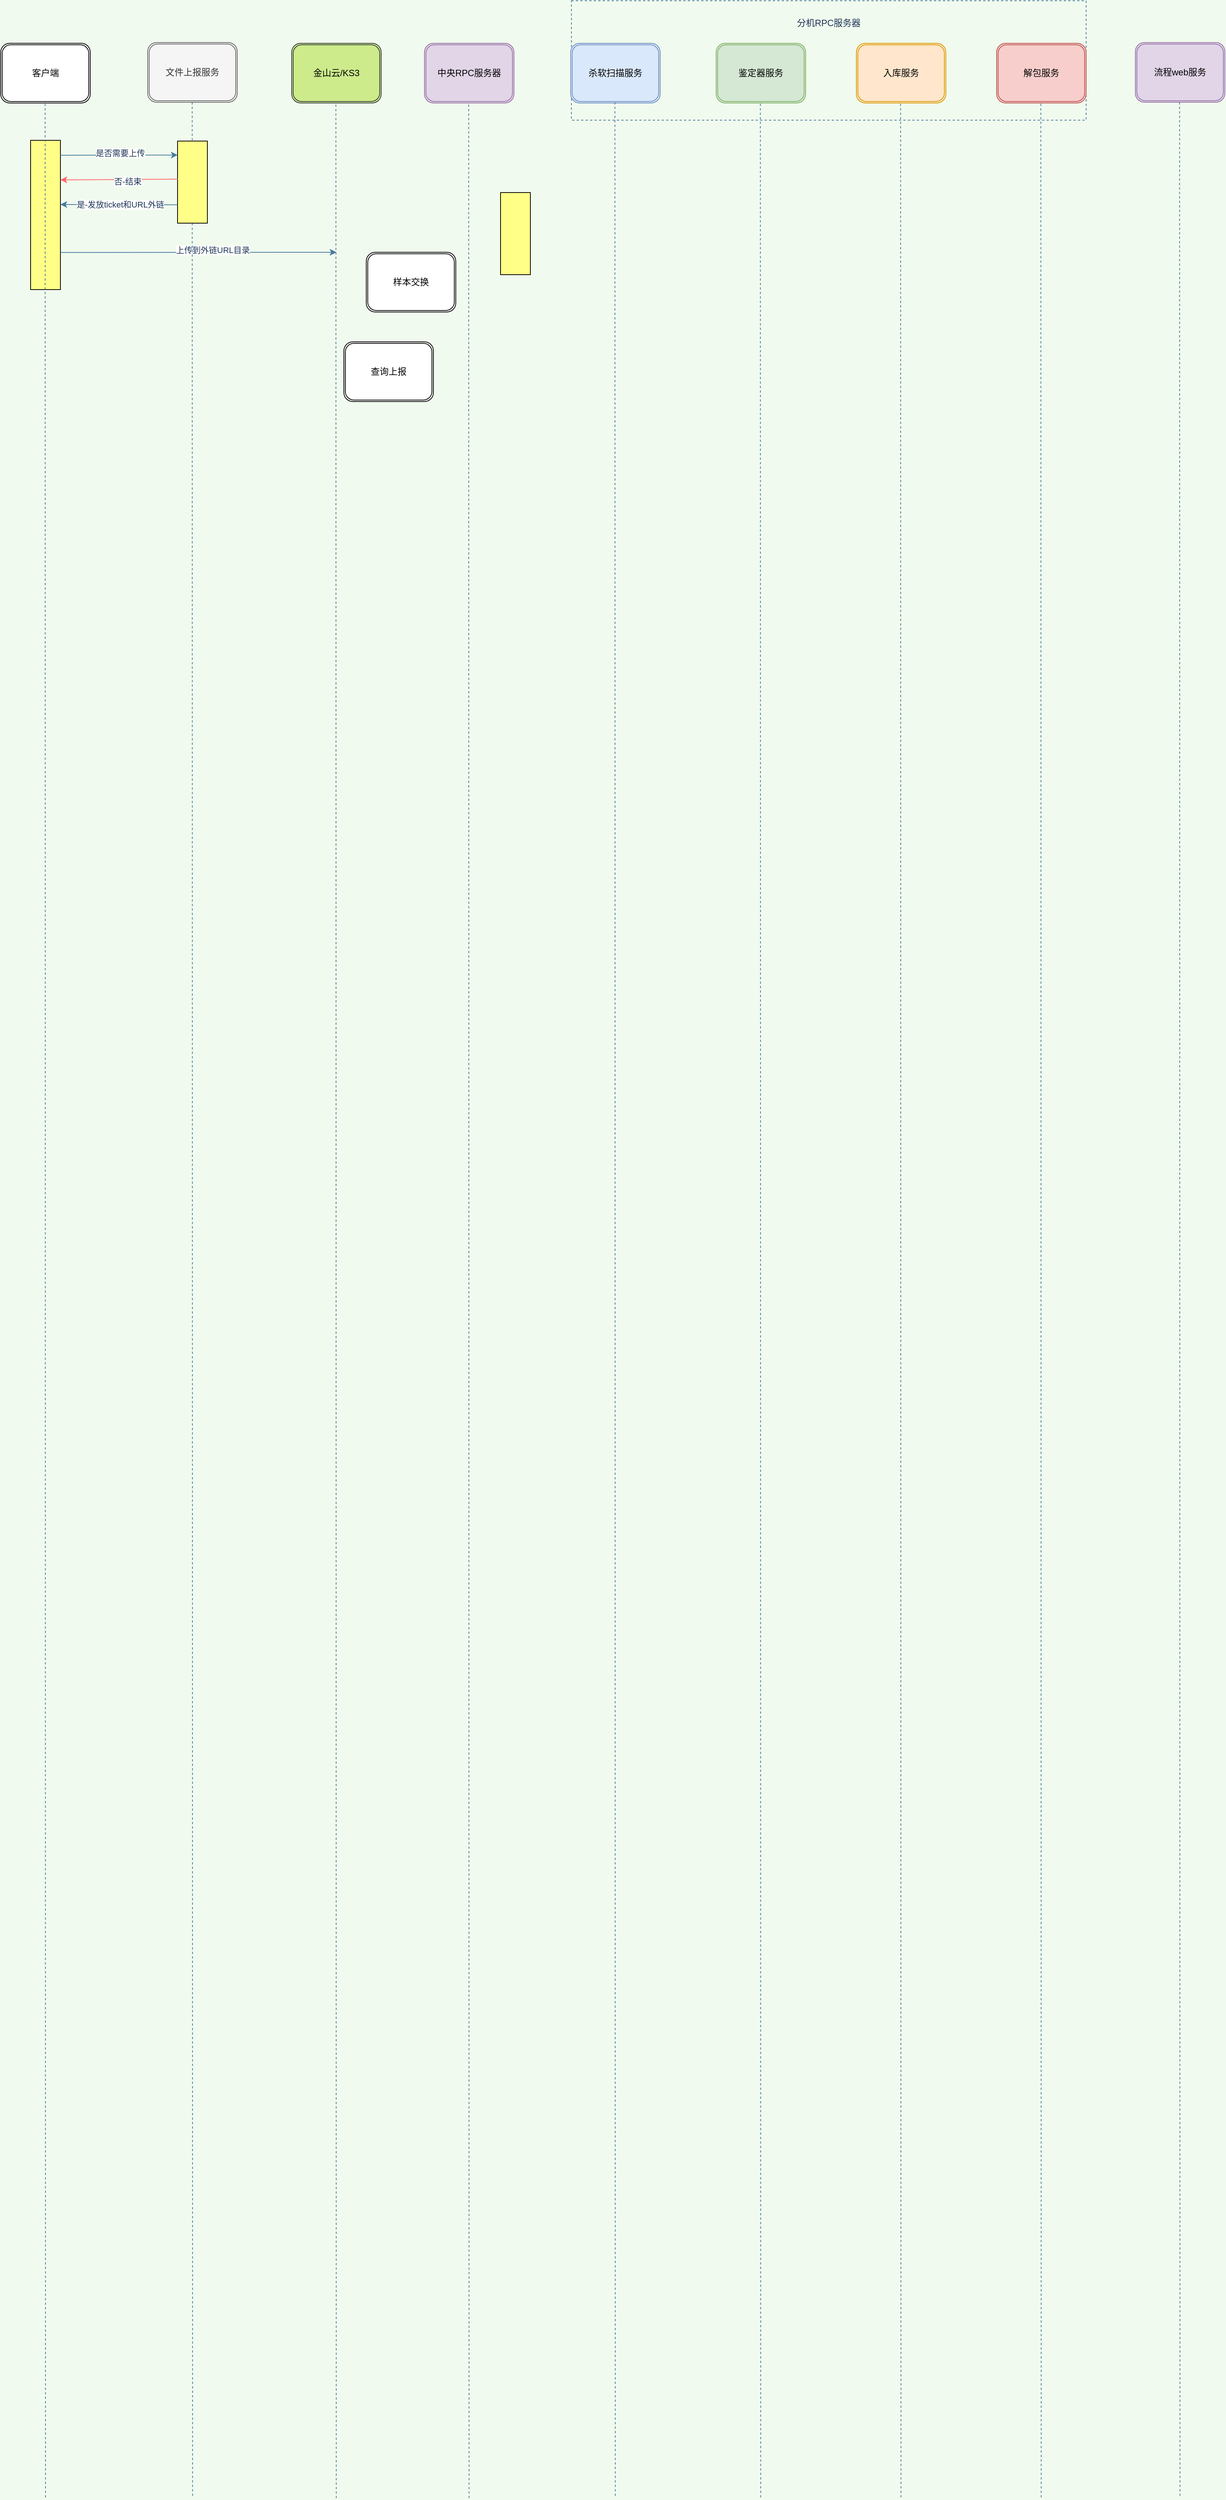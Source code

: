 <mxfile version="14.9.0" type="github">
  <diagram id="tpBG7AxIHuY1awPjeITL" name="Page-1">
    <mxGraphModel dx="1565" dy="398" grid="1" gridSize="10" guides="1" tooltips="1" connect="1" arrows="1" fold="1" page="1" pageScale="1" pageWidth="827" pageHeight="1169" background="#F1FAEE" math="0" shadow="0">
      <root>
        <mxCell id="0" />
        <mxCell id="1" parent="0" />
        <mxCell id="G1Jo3BN_IHVQqCNElftp-154" value="&lt;br&gt;分机RPC服务器&lt;br&gt;&lt;br&gt;&lt;br&gt;&lt;br&gt;&lt;br&gt;&lt;br&gt;&lt;br&gt;&lt;br&gt;&lt;br&gt;" style="rounded=0;whiteSpace=wrap;html=1;sketch=0;fontColor=#1D3557;strokeColor=#457B9D;dashed=1;fillColor=none;" vertex="1" parent="1">
          <mxGeometry x="665" y="153" width="690" height="160" as="geometry" />
        </mxCell>
        <mxCell id="G1Jo3BN_IHVQqCNElftp-156" value="查询上报" style="shape=ext;double=1;rounded=1;whiteSpace=wrap;html=1;sketch=0;" vertex="1" parent="1">
          <mxGeometry x="360" y="610" width="120" height="80" as="geometry" />
        </mxCell>
        <mxCell id="G1Jo3BN_IHVQqCNElftp-157" value="样本交换" style="shape=ext;double=1;rounded=1;whiteSpace=wrap;html=1;sketch=0;" vertex="1" parent="1">
          <mxGeometry x="390" y="490" width="120" height="80" as="geometry" />
        </mxCell>
        <mxCell id="G1Jo3BN_IHVQqCNElftp-160" value="" style="whiteSpace=wrap;html=1;rounded=0;sketch=0;fillColor=#ffff88;" vertex="1" parent="1">
          <mxGeometry x="570" y="410" width="40" height="110" as="geometry" />
        </mxCell>
        <mxCell id="G1Jo3BN_IHVQqCNElftp-159" value="" style="whiteSpace=wrap;html=1;rounded=0;sketch=0;fillColor=#ffff88;" vertex="1" parent="1">
          <mxGeometry x="-60" y="340" width="40" height="200" as="geometry" />
        </mxCell>
        <mxCell id="G1Jo3BN_IHVQqCNElftp-170" value="" style="group" vertex="1" connectable="0" parent="1">
          <mxGeometry x="-100" y="210" width="120" height="3288" as="geometry" />
        </mxCell>
        <mxCell id="G1Jo3BN_IHVQqCNElftp-158" value="客户端" style="shape=ext;double=1;rounded=1;whiteSpace=wrap;html=1;sketch=0;" vertex="1" parent="G1Jo3BN_IHVQqCNElftp-170">
          <mxGeometry width="120" height="80" as="geometry" />
        </mxCell>
        <mxCell id="G1Jo3BN_IHVQqCNElftp-161" value="" style="endArrow=none;dashed=1;html=1;fontColor=#1D3557;strokeColor=#457B9D;fillColor=#A8DADC;" edge="1" parent="G1Jo3BN_IHVQqCNElftp-170">
          <mxGeometry width="50" height="50" relative="1" as="geometry">
            <mxPoint x="60" y="3288" as="sourcePoint" />
            <mxPoint x="59.5" y="78" as="targetPoint" />
          </mxGeometry>
        </mxCell>
        <mxCell id="G1Jo3BN_IHVQqCNElftp-192" value="" style="endArrow=classic;html=1;fontColor=#1D3557;strokeColor=#457B9D;fillColor=#A8DADC;" edge="1" parent="G1Jo3BN_IHVQqCNElftp-170">
          <mxGeometry width="50" height="50" relative="1" as="geometry">
            <mxPoint x="80" y="280.3" as="sourcePoint" />
            <mxPoint x="450" y="280" as="targetPoint" />
          </mxGeometry>
        </mxCell>
        <mxCell id="G1Jo3BN_IHVQqCNElftp-193" value="上传到外链URL目录" style="edgeLabel;html=1;align=center;verticalAlign=middle;resizable=0;points=[];fontColor=#1D3557;" vertex="1" connectable="0" parent="G1Jo3BN_IHVQqCNElftp-192">
          <mxGeometry x="0.161" y="3" relative="1" as="geometry">
            <mxPoint x="-11" as="offset" />
          </mxGeometry>
        </mxCell>
        <mxCell id="G1Jo3BN_IHVQqCNElftp-171" value="" style="group" vertex="1" connectable="0" parent="1">
          <mxGeometry x="97" y="209" width="120" height="3287" as="geometry" />
        </mxCell>
        <mxCell id="LrFnlgKekaoEcTwpI7f7-3" value="文件上报服务" style="shape=ext;double=1;rounded=1;whiteSpace=wrap;html=1;sketch=0;fillColor=#f5f5f5;strokeColor=#666666;fontColor=#333333;" parent="G1Jo3BN_IHVQqCNElftp-171" vertex="1">
          <mxGeometry width="120" height="80" as="geometry" />
        </mxCell>
        <mxCell id="G1Jo3BN_IHVQqCNElftp-163" value="" style="endArrow=none;dashed=1;html=1;fontColor=#1D3557;strokeColor=#457B9D;fillColor=#A8DADC;" edge="1" parent="G1Jo3BN_IHVQqCNElftp-171">
          <mxGeometry width="50" height="50" relative="1" as="geometry">
            <mxPoint x="60.16" y="3287" as="sourcePoint" />
            <mxPoint x="59.66" y="77" as="targetPoint" />
          </mxGeometry>
        </mxCell>
        <mxCell id="G1Jo3BN_IHVQqCNElftp-178" value="" style="whiteSpace=wrap;html=1;rounded=0;sketch=0;fillColor=#ffff88;" vertex="1" parent="G1Jo3BN_IHVQqCNElftp-171">
          <mxGeometry x="40" y="132" width="40" height="110" as="geometry" />
        </mxCell>
        <mxCell id="G1Jo3BN_IHVQqCNElftp-172" value="" style="group" vertex="1" connectable="0" parent="1">
          <mxGeometry x="468" y="210" width="120" height="3289" as="geometry" />
        </mxCell>
        <mxCell id="G1Jo3BN_IHVQqCNElftp-155" value="&lt;font style=&quot;vertical-align: inherit&quot;&gt;&lt;font style=&quot;vertical-align: inherit&quot;&gt;&lt;font style=&quot;vertical-align: inherit&quot;&gt;&lt;font style=&quot;vertical-align: inherit&quot;&gt;&lt;font style=&quot;vertical-align: inherit&quot;&gt;&lt;font style=&quot;vertical-align: inherit&quot;&gt;中央RPC服务器&lt;/font&gt;&lt;/font&gt;&lt;/font&gt;&lt;/font&gt;&lt;/font&gt;&lt;/font&gt;" style="shape=ext;double=1;rounded=1;whiteSpace=wrap;html=1;sketch=0;fillColor=#e1d5e7;strokeColor=#9673a6;" vertex="1" parent="G1Jo3BN_IHVQqCNElftp-172">
          <mxGeometry width="120" height="80" as="geometry" />
        </mxCell>
        <mxCell id="G1Jo3BN_IHVQqCNElftp-164" value="" style="endArrow=none;dashed=1;html=1;fontColor=#1D3557;strokeColor=#457B9D;fillColor=#A8DADC;" edge="1" parent="G1Jo3BN_IHVQqCNElftp-172">
          <mxGeometry width="50" height="50" relative="1" as="geometry">
            <mxPoint x="59.79" y="3289" as="sourcePoint" />
            <mxPoint x="59.29" y="79" as="targetPoint" />
          </mxGeometry>
        </mxCell>
        <mxCell id="G1Jo3BN_IHVQqCNElftp-173" value="" style="group" vertex="1" connectable="0" parent="1">
          <mxGeometry x="664" y="210" width="120" height="3286" as="geometry" />
        </mxCell>
        <mxCell id="G1Jo3BN_IHVQqCNElftp-147" value="&lt;font style=&quot;vertical-align: inherit&quot;&gt;&lt;font style=&quot;vertical-align: inherit&quot;&gt;&lt;font style=&quot;vertical-align: inherit&quot;&gt;&lt;font style=&quot;vertical-align: inherit&quot;&gt;&lt;font style=&quot;vertical-align: inherit&quot;&gt;&lt;font style=&quot;vertical-align: inherit&quot;&gt;杀软扫描服务&lt;/font&gt;&lt;/font&gt;&lt;/font&gt;&lt;/font&gt;&lt;/font&gt;&lt;/font&gt;" style="shape=ext;double=1;rounded=1;whiteSpace=wrap;html=1;sketch=0;fillColor=#dae8fc;strokeColor=#6c8ebf;" vertex="1" parent="G1Jo3BN_IHVQqCNElftp-173">
          <mxGeometry width="120" height="80" as="geometry" />
        </mxCell>
        <mxCell id="G1Jo3BN_IHVQqCNElftp-166" value="" style="endArrow=none;dashed=1;html=1;fontColor=#1D3557;strokeColor=#457B9D;fillColor=#A8DADC;" edge="1" parent="G1Jo3BN_IHVQqCNElftp-173">
          <mxGeometry width="50" height="50" relative="1" as="geometry">
            <mxPoint x="59.79" y="3286" as="sourcePoint" />
            <mxPoint x="59.29" y="76" as="targetPoint" />
          </mxGeometry>
        </mxCell>
        <mxCell id="G1Jo3BN_IHVQqCNElftp-174" value="" style="group" vertex="1" connectable="0" parent="1">
          <mxGeometry x="859" y="210" width="120" height="3288" as="geometry" />
        </mxCell>
        <mxCell id="G1Jo3BN_IHVQqCNElftp-148" value="&lt;font style=&quot;vertical-align: inherit&quot;&gt;&lt;font style=&quot;vertical-align: inherit&quot;&gt;&lt;font style=&quot;vertical-align: inherit&quot;&gt;&lt;font style=&quot;vertical-align: inherit&quot;&gt;鉴定器服务&lt;/font&gt;&lt;/font&gt;&lt;/font&gt;&lt;/font&gt;" style="shape=ext;double=1;rounded=1;whiteSpace=wrap;html=1;sketch=0;fillColor=#d5e8d4;strokeColor=#82b366;" vertex="1" parent="G1Jo3BN_IHVQqCNElftp-174">
          <mxGeometry width="120" height="80" as="geometry" />
        </mxCell>
        <mxCell id="G1Jo3BN_IHVQqCNElftp-165" value="" style="endArrow=none;dashed=1;html=1;fontColor=#1D3557;strokeColor=#457B9D;fillColor=#A8DADC;" edge="1" parent="G1Jo3BN_IHVQqCNElftp-174">
          <mxGeometry width="50" height="50" relative="1" as="geometry">
            <mxPoint x="59.79" y="3288" as="sourcePoint" />
            <mxPoint x="59.29" y="78" as="targetPoint" />
          </mxGeometry>
        </mxCell>
        <mxCell id="G1Jo3BN_IHVQqCNElftp-175" value="" style="group" vertex="1" connectable="0" parent="1">
          <mxGeometry x="1047" y="210" width="120" height="3288" as="geometry" />
        </mxCell>
        <mxCell id="G1Jo3BN_IHVQqCNElftp-149" value="&lt;font style=&quot;vertical-align: inherit&quot;&gt;&lt;font style=&quot;vertical-align: inherit&quot;&gt;入库服务&lt;/font&gt;&lt;/font&gt;" style="shape=ext;double=1;rounded=1;whiteSpace=wrap;html=1;sketch=0;fillColor=#ffe6cc;strokeColor=#d79b00;" vertex="1" parent="G1Jo3BN_IHVQqCNElftp-175">
          <mxGeometry width="120" height="80" as="geometry" />
        </mxCell>
        <mxCell id="G1Jo3BN_IHVQqCNElftp-167" value="" style="endArrow=none;dashed=1;html=1;fontColor=#1D3557;strokeColor=#457B9D;fillColor=#A8DADC;" edge="1" parent="G1Jo3BN_IHVQqCNElftp-175">
          <mxGeometry width="50" height="50" relative="1" as="geometry">
            <mxPoint x="59.79" y="3288" as="sourcePoint" />
            <mxPoint x="59.29" y="78" as="targetPoint" />
          </mxGeometry>
        </mxCell>
        <mxCell id="G1Jo3BN_IHVQqCNElftp-176" value="" style="group" vertex="1" connectable="0" parent="1">
          <mxGeometry x="1235" y="210" width="120" height="3288" as="geometry" />
        </mxCell>
        <mxCell id="G1Jo3BN_IHVQqCNElftp-150" value="&lt;font style=&quot;vertical-align: inherit&quot;&gt;&lt;font style=&quot;vertical-align: inherit&quot;&gt;&lt;font style=&quot;vertical-align: inherit&quot;&gt;&lt;font style=&quot;vertical-align: inherit&quot;&gt;解包服务&lt;/font&gt;&lt;/font&gt;&lt;/font&gt;&lt;/font&gt;" style="shape=ext;double=1;rounded=1;whiteSpace=wrap;html=1;sketch=0;fillColor=#f8cecc;strokeColor=#b85450;" vertex="1" parent="G1Jo3BN_IHVQqCNElftp-176">
          <mxGeometry width="120" height="80" as="geometry" />
        </mxCell>
        <mxCell id="G1Jo3BN_IHVQqCNElftp-168" value="" style="endArrow=none;dashed=1;html=1;fontColor=#1D3557;strokeColor=#457B9D;fillColor=#A8DADC;" edge="1" parent="G1Jo3BN_IHVQqCNElftp-176">
          <mxGeometry width="50" height="50" relative="1" as="geometry">
            <mxPoint x="59.79" y="3288" as="sourcePoint" />
            <mxPoint x="59.29" y="78" as="targetPoint" />
          </mxGeometry>
        </mxCell>
        <mxCell id="G1Jo3BN_IHVQqCNElftp-177" value="" style="group" vertex="1" connectable="0" parent="1">
          <mxGeometry x="1421" y="209" width="120" height="3287" as="geometry" />
        </mxCell>
        <mxCell id="G1Jo3BN_IHVQqCNElftp-151" value="&lt;font style=&quot;vertical-align: inherit&quot;&gt;&lt;font style=&quot;vertical-align: inherit&quot;&gt;&lt;font style=&quot;vertical-align: inherit&quot;&gt;&lt;font style=&quot;vertical-align: inherit&quot;&gt;&lt;font style=&quot;vertical-align: inherit&quot;&gt;&lt;font style=&quot;vertical-align: inherit&quot;&gt;流程web服务&lt;/font&gt;&lt;/font&gt;&lt;/font&gt;&lt;/font&gt;&lt;/font&gt;&lt;/font&gt;" style="shape=ext;double=1;rounded=1;whiteSpace=wrap;html=1;sketch=0;fillColor=#e1d5e7;strokeColor=#9673a6;" vertex="1" parent="G1Jo3BN_IHVQqCNElftp-177">
          <mxGeometry width="120" height="80" as="geometry" />
        </mxCell>
        <mxCell id="G1Jo3BN_IHVQqCNElftp-169" value="" style="endArrow=none;dashed=1;html=1;fontColor=#1D3557;strokeColor=#457B9D;fillColor=#A8DADC;" edge="1" parent="G1Jo3BN_IHVQqCNElftp-177">
          <mxGeometry width="50" height="50" relative="1" as="geometry">
            <mxPoint x="59.79" y="3287" as="sourcePoint" />
            <mxPoint x="59.29" y="77" as="targetPoint" />
          </mxGeometry>
        </mxCell>
        <mxCell id="G1Jo3BN_IHVQqCNElftp-179" value="" style="endArrow=classic;html=1;fontColor=#1D3557;strokeColor=#457B9D;fillColor=#A8DADC;entryX=0.004;entryY=0.17;entryDx=0;entryDy=0;entryPerimeter=0;" edge="1" parent="1" target="G1Jo3BN_IHVQqCNElftp-178">
          <mxGeometry width="50" height="50" relative="1" as="geometry">
            <mxPoint x="-20" y="360" as="sourcePoint" />
            <mxPoint x="137" y="358" as="targetPoint" />
          </mxGeometry>
        </mxCell>
        <mxCell id="G1Jo3BN_IHVQqCNElftp-180" value="是否需要上传" style="edgeLabel;html=1;align=center;verticalAlign=middle;resizable=0;points=[];fontColor=#1D3557;" vertex="1" connectable="0" parent="G1Jo3BN_IHVQqCNElftp-179">
          <mxGeometry x="0.161" y="3" relative="1" as="geometry">
            <mxPoint x="-11" as="offset" />
          </mxGeometry>
        </mxCell>
        <mxCell id="G1Jo3BN_IHVQqCNElftp-181" value="" style="endArrow=classic;html=1;fontColor=#1D3557;strokeColor=#457B9D;fillColor=#A8DADC;exitX=-0.007;exitY=0.776;exitDx=0;exitDy=0;exitPerimeter=0;" edge="1" parent="1" source="G1Jo3BN_IHVQqCNElftp-178">
          <mxGeometry width="50" height="50" relative="1" as="geometry">
            <mxPoint x="-10" y="369.8" as="sourcePoint" />
            <mxPoint x="-20" y="426" as="targetPoint" />
          </mxGeometry>
        </mxCell>
        <mxCell id="G1Jo3BN_IHVQqCNElftp-182" value="是-发放ticket和URL外链" style="edgeLabel;html=1;align=center;verticalAlign=middle;resizable=0;points=[];fontColor=#1D3557;" vertex="1" connectable="0" parent="G1Jo3BN_IHVQqCNElftp-181">
          <mxGeometry x="0.161" y="3" relative="1" as="geometry">
            <mxPoint x="14" y="-3" as="offset" />
          </mxGeometry>
        </mxCell>
        <mxCell id="G1Jo3BN_IHVQqCNElftp-183" value="" style="endArrow=classic;html=1;fontColor=#1D3557;fillColor=#A8DADC;exitX=0.009;exitY=0.482;exitDx=0;exitDy=0;strokeColor=#FF6666;exitPerimeter=0;" edge="1" parent="1">
          <mxGeometry width="50" height="50" relative="1" as="geometry">
            <mxPoint x="137.36" y="392.02" as="sourcePoint" />
            <mxPoint x="-20" y="393" as="targetPoint" />
          </mxGeometry>
        </mxCell>
        <mxCell id="G1Jo3BN_IHVQqCNElftp-188" value="否-结束" style="edgeLabel;html=1;align=center;verticalAlign=middle;resizable=0;points=[];fontColor=#1D3557;" vertex="1" connectable="0" parent="G1Jo3BN_IHVQqCNElftp-183">
          <mxGeometry x="-0.137" y="2" relative="1" as="geometry">
            <mxPoint as="offset" />
          </mxGeometry>
        </mxCell>
        <mxCell id="G1Jo3BN_IHVQqCNElftp-189" value="" style="group" vertex="1" connectable="0" parent="1">
          <mxGeometry x="290" y="210" width="120" height="3289" as="geometry" />
        </mxCell>
        <mxCell id="G1Jo3BN_IHVQqCNElftp-190" value="&lt;font style=&quot;vertical-align: inherit&quot;&gt;&lt;font style=&quot;vertical-align: inherit&quot;&gt;&lt;font style=&quot;vertical-align: inherit&quot;&gt;&lt;font style=&quot;vertical-align: inherit&quot;&gt;&lt;font style=&quot;vertical-align: inherit&quot;&gt;&lt;font style=&quot;vertical-align: inherit&quot;&gt;金山云/KS3&lt;/font&gt;&lt;/font&gt;&lt;/font&gt;&lt;/font&gt;&lt;/font&gt;&lt;/font&gt;" style="shape=ext;double=1;rounded=1;whiteSpace=wrap;html=1;sketch=0;fillColor=#cdeb8b;strokeColor=#36393d;" vertex="1" parent="G1Jo3BN_IHVQqCNElftp-189">
          <mxGeometry width="120" height="80" as="geometry" />
        </mxCell>
        <mxCell id="G1Jo3BN_IHVQqCNElftp-191" value="" style="endArrow=none;dashed=1;html=1;fontColor=#1D3557;strokeColor=#457B9D;fillColor=#A8DADC;" edge="1" parent="G1Jo3BN_IHVQqCNElftp-189">
          <mxGeometry width="50" height="50" relative="1" as="geometry">
            <mxPoint x="59.79" y="3289" as="sourcePoint" />
            <mxPoint x="59.29" y="79" as="targetPoint" />
          </mxGeometry>
        </mxCell>
      </root>
    </mxGraphModel>
  </diagram>
</mxfile>
